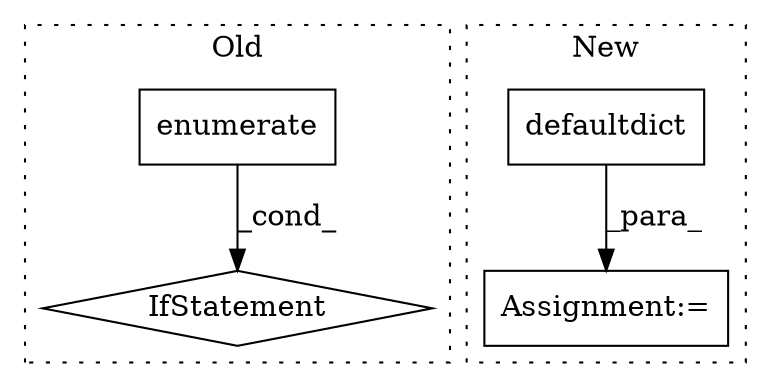 digraph G {
subgraph cluster0 {
1 [label="enumerate" a="32" s="3060,3084" l="10,1" shape="box"];
4 [label="IfStatement" a="25" s="3159,3182" l="4,2" shape="diamond"];
label = "Old";
style="dotted";
}
subgraph cluster1 {
2 [label="defaultdict" a="32" s="5318,5337" l="12,1" shape="box"];
3 [label="Assignment:=" a="7" s="5305" l="1" shape="box"];
label = "New";
style="dotted";
}
1 -> 4 [label="_cond_"];
2 -> 3 [label="_para_"];
}